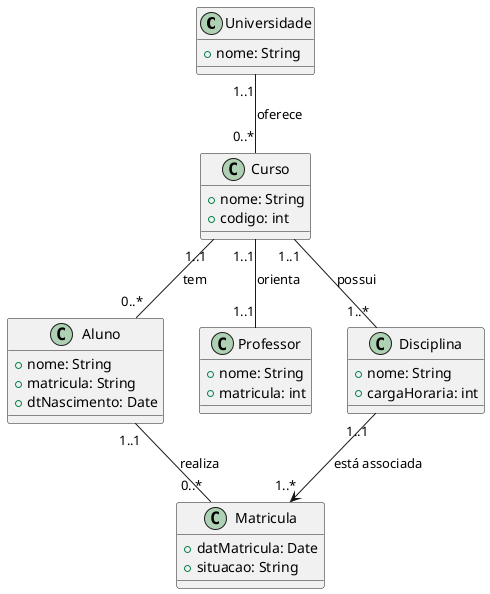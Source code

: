 @startuml DC - Cadastro de Cursos de uma Universidade

class Universidade {
    +nome: String
}

class Curso {
    +nome: String 
    +codigo: int
}

class Aluno {
    +nome: String 
    +matricula: String 
    +dtNascimento: Date 
}

class Professor {
    +nome: String 
    +matricula: int 
}

class Disciplina {
    +nome: String 
    +cargaHoraria: int 
}

class Matricula {
    +datMatricula: Date
    +situacao: String
}

Universidade "1..1" -- "0..*" Curso : oferece
Curso "1..1" -- "0..*" Aluno : tem
Curso "1..1" -- "1..1" Professor : orienta
Curso "1..1" -- "1..*" Disciplina : possui
Aluno "1..1" -- "0..*" Matricula : realiza
Disciplina "1..1" --> "1..*" Matricula : está associada
@enduml
